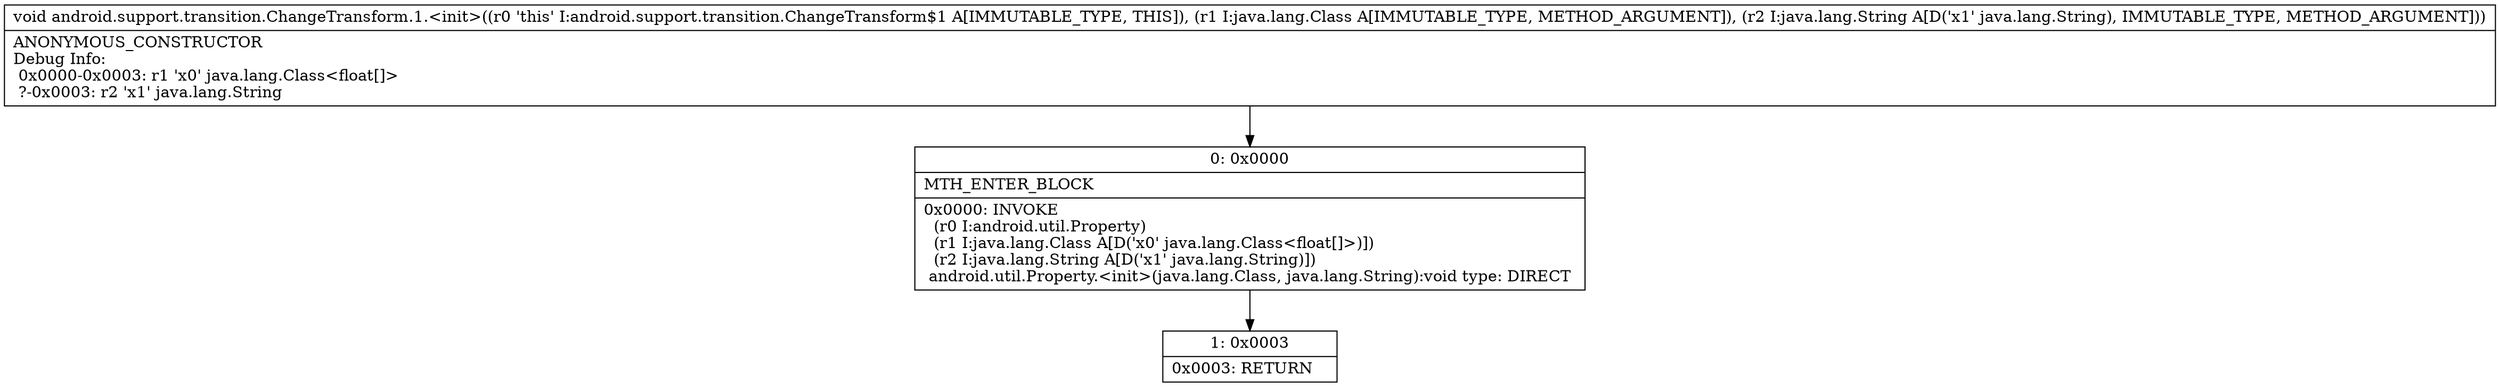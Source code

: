 digraph "CFG forandroid.support.transition.ChangeTransform.1.\<init\>(Ljava\/lang\/Class;Ljava\/lang\/String;)V" {
Node_0 [shape=record,label="{0\:\ 0x0000|MTH_ENTER_BLOCK\l|0x0000: INVOKE  \l  (r0 I:android.util.Property)\l  (r1 I:java.lang.Class A[D('x0' java.lang.Class\<float[]\>)])\l  (r2 I:java.lang.String A[D('x1' java.lang.String)])\l android.util.Property.\<init\>(java.lang.Class, java.lang.String):void type: DIRECT \l}"];
Node_1 [shape=record,label="{1\:\ 0x0003|0x0003: RETURN   \l}"];
MethodNode[shape=record,label="{void android.support.transition.ChangeTransform.1.\<init\>((r0 'this' I:android.support.transition.ChangeTransform$1 A[IMMUTABLE_TYPE, THIS]), (r1 I:java.lang.Class A[IMMUTABLE_TYPE, METHOD_ARGUMENT]), (r2 I:java.lang.String A[D('x1' java.lang.String), IMMUTABLE_TYPE, METHOD_ARGUMENT]))  | ANONYMOUS_CONSTRUCTOR\lDebug Info:\l  0x0000\-0x0003: r1 'x0' java.lang.Class\<float[]\>\l  ?\-0x0003: r2 'x1' java.lang.String\l}"];
MethodNode -> Node_0;
Node_0 -> Node_1;
}

